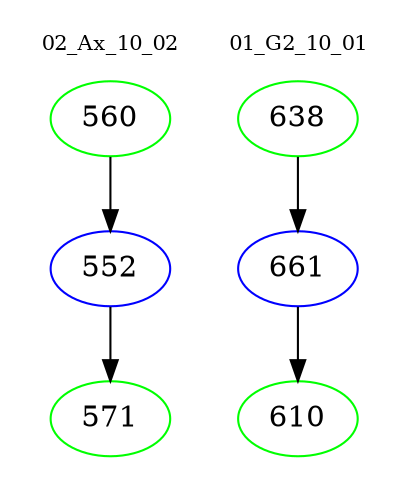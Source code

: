 digraph{
subgraph cluster_0 {
color = white
label = "02_Ax_10_02";
fontsize=10;
T0_560 [label="560", color="green"]
T0_560 -> T0_552 [color="black"]
T0_552 [label="552", color="blue"]
T0_552 -> T0_571 [color="black"]
T0_571 [label="571", color="green"]
}
subgraph cluster_1 {
color = white
label = "01_G2_10_01";
fontsize=10;
T1_638 [label="638", color="green"]
T1_638 -> T1_661 [color="black"]
T1_661 [label="661", color="blue"]
T1_661 -> T1_610 [color="black"]
T1_610 [label="610", color="green"]
}
}
